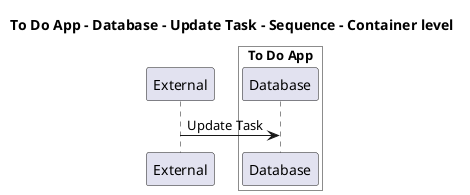 @startuml

title To Do App - Database - Update Task - Sequence - Container level

participant "External" as C4InterFlow.SoftwareSystems.ExternalSystem

box "To Do App" #White
    participant "Database" as ToDoAppExample.SoftwareSystems.ToDoApp.Containers.Database
end box


C4InterFlow.SoftwareSystems.ExternalSystem -> ToDoAppExample.SoftwareSystems.ToDoApp.Containers.Database : Update Task


@enduml
